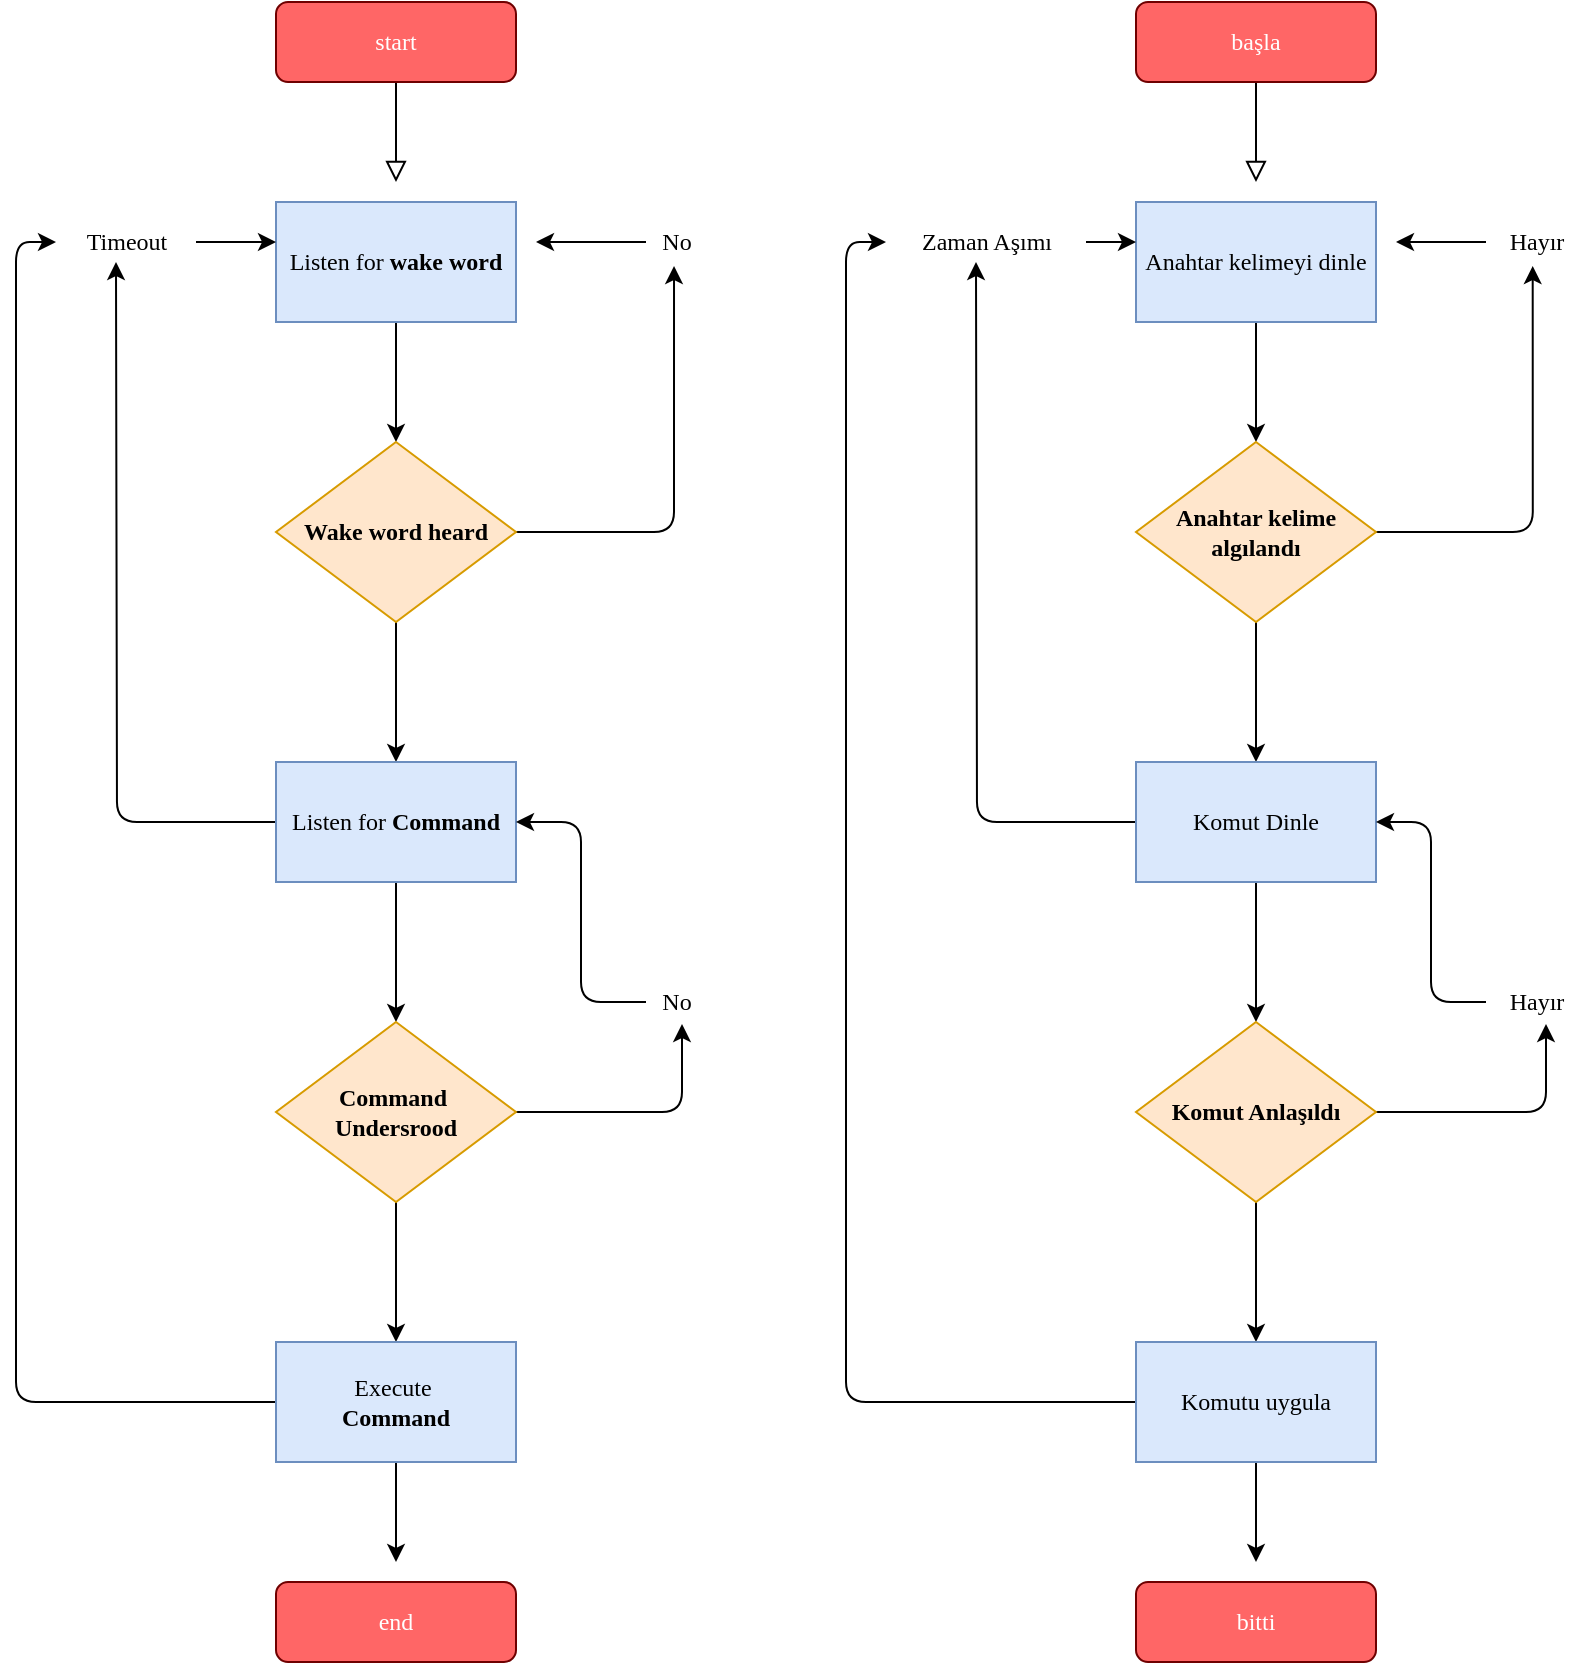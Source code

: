 <mxfile version="15.9.1" type="github">
  <diagram id="C5RBs43oDa-KdzZeNtuy" name="Page-1">
    <mxGraphModel dx="906" dy="511" grid="1" gridSize="10" guides="1" tooltips="1" connect="1" arrows="1" fold="1" page="1" pageScale="1" pageWidth="827" pageHeight="1169" math="0" shadow="0">
      <root>
        <mxCell id="WIyWlLk6GJQsqaUBKTNV-0" />
        <mxCell id="WIyWlLk6GJQsqaUBKTNV-1" parent="WIyWlLk6GJQsqaUBKTNV-0" />
        <mxCell id="WIyWlLk6GJQsqaUBKTNV-2" value="" style="rounded=1;html=1;jettySize=auto;orthogonalLoop=1;fontSize=11;endArrow=block;endFill=0;endSize=8;strokeWidth=1;shadow=0;labelBackgroundColor=none;edgeStyle=orthogonalEdgeStyle;strokeColor=#000000;" parent="WIyWlLk6GJQsqaUBKTNV-1" source="WIyWlLk6GJQsqaUBKTNV-3" edge="1">
          <mxGeometry relative="1" as="geometry">
            <mxPoint x="220" y="170" as="targetPoint" />
          </mxGeometry>
        </mxCell>
        <mxCell id="WIyWlLk6GJQsqaUBKTNV-3" value="&lt;font face=&quot;Montserrat&quot; data-font-src=&quot;https://fonts.googleapis.com/css?family=Montserrat&quot;&gt;start&lt;/font&gt;" style="rounded=1;whiteSpace=wrap;html=1;fontSize=12;glass=0;strokeWidth=1;shadow=0;fillColor=#FF6666;strokeColor=#6F0000;fontColor=#ffffff;" parent="WIyWlLk6GJQsqaUBKTNV-1" vertex="1">
          <mxGeometry x="160" y="80" width="120" height="40" as="geometry" />
        </mxCell>
        <mxCell id="kE_2sJ1kQhoXzJR4WMkd-3" value="" style="edgeStyle=orthogonalEdgeStyle;rounded=1;orthogonalLoop=1;jettySize=auto;html=1;fontFamily=Montserrat;fontSource=https%3A%2F%2Ffonts.googleapis.com%2Fcss%3Ffamily%3DMontserrat;strokeColor=#000000;" edge="1" parent="WIyWlLk6GJQsqaUBKTNV-1" source="kE_2sJ1kQhoXzJR4WMkd-0" target="kE_2sJ1kQhoXzJR4WMkd-2">
          <mxGeometry relative="1" as="geometry" />
        </mxCell>
        <mxCell id="kE_2sJ1kQhoXzJR4WMkd-0" value="&lt;font face=&quot;Montserrat&quot; data-font-src=&quot;https://fonts.googleapis.com/css?family=Montserrat&quot;&gt;Listen for &lt;b&gt;wake word&lt;/b&gt;&lt;/font&gt;" style="rounded=0;whiteSpace=wrap;html=1;fillColor=#dae8fc;strokeColor=#6c8ebf;" vertex="1" parent="WIyWlLk6GJQsqaUBKTNV-1">
          <mxGeometry x="160" y="180" width="120" height="60" as="geometry" />
        </mxCell>
        <mxCell id="kE_2sJ1kQhoXzJR4WMkd-4" style="edgeStyle=orthogonalEdgeStyle;rounded=1;orthogonalLoop=1;jettySize=auto;html=1;fontFamily=Montserrat;fontSource=https%3A%2F%2Ffonts.googleapis.com%2Fcss%3Ffamily%3DMontserrat;strokeColor=#000000;entryX=0.467;entryY=1.1;entryDx=0;entryDy=0;entryPerimeter=0;" edge="1" parent="WIyWlLk6GJQsqaUBKTNV-1" source="kE_2sJ1kQhoXzJR4WMkd-2" target="kE_2sJ1kQhoXzJR4WMkd-5">
          <mxGeometry relative="1" as="geometry">
            <mxPoint x="360" y="220" as="targetPoint" />
          </mxGeometry>
        </mxCell>
        <mxCell id="kE_2sJ1kQhoXzJR4WMkd-7" style="edgeStyle=orthogonalEdgeStyle;rounded=1;orthogonalLoop=1;jettySize=auto;html=1;fontFamily=Montserrat;fontSource=https%3A%2F%2Ffonts.googleapis.com%2Fcss%3Ffamily%3DMontserrat;strokeColor=#000000;exitX=0;exitY=0.5;exitDx=0;exitDy=0;" edge="1" parent="WIyWlLk6GJQsqaUBKTNV-1" source="kE_2sJ1kQhoXzJR4WMkd-10">
          <mxGeometry relative="1" as="geometry">
            <mxPoint x="80" y="210" as="targetPoint" />
          </mxGeometry>
        </mxCell>
        <mxCell id="kE_2sJ1kQhoXzJR4WMkd-11" style="edgeStyle=orthogonalEdgeStyle;rounded=1;orthogonalLoop=1;jettySize=auto;html=1;fontFamily=Montserrat;fontSource=https%3A%2F%2Ffonts.googleapis.com%2Fcss%3Ffamily%3DMontserrat;strokeColor=#000000;" edge="1" parent="WIyWlLk6GJQsqaUBKTNV-1" source="kE_2sJ1kQhoXzJR4WMkd-2">
          <mxGeometry relative="1" as="geometry">
            <mxPoint x="220" y="460" as="targetPoint" />
          </mxGeometry>
        </mxCell>
        <mxCell id="kE_2sJ1kQhoXzJR4WMkd-2" value="&lt;b&gt;Wake word heard&lt;/b&gt;" style="rhombus;whiteSpace=wrap;html=1;fontFamily=Montserrat;fontSource=https%3A%2F%2Ffonts.googleapis.com%2Fcss%3Ffamily%3DMontserrat;fillColor=#ffe6cc;strokeColor=#d79b00;" vertex="1" parent="WIyWlLk6GJQsqaUBKTNV-1">
          <mxGeometry x="160" y="300" width="120" height="90" as="geometry" />
        </mxCell>
        <mxCell id="kE_2sJ1kQhoXzJR4WMkd-6" style="edgeStyle=orthogonalEdgeStyle;rounded=1;orthogonalLoop=1;jettySize=auto;html=1;fontFamily=Montserrat;fontSource=https%3A%2F%2Ffonts.googleapis.com%2Fcss%3Ffamily%3DMontserrat;strokeColor=#000000;" edge="1" parent="WIyWlLk6GJQsqaUBKTNV-1" source="kE_2sJ1kQhoXzJR4WMkd-5">
          <mxGeometry relative="1" as="geometry">
            <mxPoint x="290" y="200" as="targetPoint" />
          </mxGeometry>
        </mxCell>
        <mxCell id="kE_2sJ1kQhoXzJR4WMkd-5" value="No" style="text;html=1;align=center;verticalAlign=middle;resizable=0;points=[];autosize=1;strokeColor=none;fillColor=none;fontFamily=Montserrat;" vertex="1" parent="WIyWlLk6GJQsqaUBKTNV-1">
          <mxGeometry x="345" y="190" width="30" height="20" as="geometry" />
        </mxCell>
        <mxCell id="kE_2sJ1kQhoXzJR4WMkd-9" style="edgeStyle=orthogonalEdgeStyle;rounded=1;orthogonalLoop=1;jettySize=auto;html=1;fontFamily=Montserrat;fontSource=https%3A%2F%2Ffonts.googleapis.com%2Fcss%3Ffamily%3DMontserrat;strokeColor=#000000;" edge="1" parent="WIyWlLk6GJQsqaUBKTNV-1" source="kE_2sJ1kQhoXzJR4WMkd-8">
          <mxGeometry relative="1" as="geometry">
            <mxPoint x="160" y="200" as="targetPoint" />
          </mxGeometry>
        </mxCell>
        <mxCell id="kE_2sJ1kQhoXzJR4WMkd-8" value="Timeout" style="text;html=1;align=center;verticalAlign=middle;resizable=0;points=[];autosize=1;strokeColor=none;fillColor=none;fontFamily=Montserrat;" vertex="1" parent="WIyWlLk6GJQsqaUBKTNV-1">
          <mxGeometry x="50" y="190" width="70" height="20" as="geometry" />
        </mxCell>
        <mxCell id="kE_2sJ1kQhoXzJR4WMkd-18" style="edgeStyle=orthogonalEdgeStyle;rounded=1;orthogonalLoop=1;jettySize=auto;html=1;entryX=0.5;entryY=0;entryDx=0;entryDy=0;fontFamily=Montserrat;fontSource=https%3A%2F%2Ffonts.googleapis.com%2Fcss%3Ffamily%3DMontserrat;strokeColor=#000000;" edge="1" parent="WIyWlLk6GJQsqaUBKTNV-1" source="kE_2sJ1kQhoXzJR4WMkd-10" target="kE_2sJ1kQhoXzJR4WMkd-16">
          <mxGeometry relative="1" as="geometry" />
        </mxCell>
        <mxCell id="kE_2sJ1kQhoXzJR4WMkd-10" value="&lt;font face=&quot;Montserrat&quot;&gt;Listen for &lt;b&gt;Command&lt;/b&gt;&lt;/font&gt;" style="rounded=0;whiteSpace=wrap;html=1;fillColor=#dae8fc;strokeColor=#6c8ebf;" vertex="1" parent="WIyWlLk6GJQsqaUBKTNV-1">
          <mxGeometry x="160" y="460" width="120" height="60" as="geometry" />
        </mxCell>
        <mxCell id="kE_2sJ1kQhoXzJR4WMkd-15" style="edgeStyle=orthogonalEdgeStyle;rounded=1;orthogonalLoop=1;jettySize=auto;html=1;fontFamily=Montserrat;fontSource=https%3A%2F%2Ffonts.googleapis.com%2Fcss%3Ffamily%3DMontserrat;strokeColor=#000000;" edge="1" parent="WIyWlLk6GJQsqaUBKTNV-1" source="kE_2sJ1kQhoXzJR4WMkd-16">
          <mxGeometry relative="1" as="geometry">
            <mxPoint x="220" y="750" as="targetPoint" />
          </mxGeometry>
        </mxCell>
        <mxCell id="kE_2sJ1kQhoXzJR4WMkd-20" style="edgeStyle=orthogonalEdgeStyle;rounded=1;orthogonalLoop=1;jettySize=auto;html=1;entryX=0.6;entryY=1.05;entryDx=0;entryDy=0;entryPerimeter=0;fontFamily=Montserrat;fontSource=https%3A%2F%2Ffonts.googleapis.com%2Fcss%3Ffamily%3DMontserrat;strokeColor=#000000;" edge="1" parent="WIyWlLk6GJQsqaUBKTNV-1" source="kE_2sJ1kQhoXzJR4WMkd-16" target="kE_2sJ1kQhoXzJR4WMkd-19">
          <mxGeometry relative="1" as="geometry" />
        </mxCell>
        <mxCell id="kE_2sJ1kQhoXzJR4WMkd-16" value="&lt;b&gt;Command&amp;nbsp;&lt;br&gt;Undersrood&lt;br&gt;&lt;/b&gt;" style="rhombus;whiteSpace=wrap;html=1;fontFamily=Montserrat;fontSource=https%3A%2F%2Ffonts.googleapis.com%2Fcss%3Ffamily%3DMontserrat;fillColor=#ffe6cc;strokeColor=#d79b00;" vertex="1" parent="WIyWlLk6GJQsqaUBKTNV-1">
          <mxGeometry x="160" y="590" width="120" height="90" as="geometry" />
        </mxCell>
        <mxCell id="kE_2sJ1kQhoXzJR4WMkd-22" style="edgeStyle=orthogonalEdgeStyle;rounded=1;orthogonalLoop=1;jettySize=auto;html=1;fontFamily=Montserrat;fontSource=https%3A%2F%2Ffonts.googleapis.com%2Fcss%3Ffamily%3DMontserrat;strokeColor=#000000;entryX=0;entryY=0.5;entryDx=0;entryDy=0;entryPerimeter=0;" edge="1" parent="WIyWlLk6GJQsqaUBKTNV-1" source="kE_2sJ1kQhoXzJR4WMkd-17" target="kE_2sJ1kQhoXzJR4WMkd-8">
          <mxGeometry relative="1" as="geometry">
            <mxPoint x="20" y="200" as="targetPoint" />
          </mxGeometry>
        </mxCell>
        <mxCell id="kE_2sJ1kQhoXzJR4WMkd-24" style="edgeStyle=orthogonalEdgeStyle;rounded=1;orthogonalLoop=1;jettySize=auto;html=1;fontFamily=Montserrat;fontSource=https%3A%2F%2Ffonts.googleapis.com%2Fcss%3Ffamily%3DMontserrat;strokeColor=#000000;" edge="1" parent="WIyWlLk6GJQsqaUBKTNV-1" source="kE_2sJ1kQhoXzJR4WMkd-17">
          <mxGeometry relative="1" as="geometry">
            <mxPoint x="220" y="860" as="targetPoint" />
          </mxGeometry>
        </mxCell>
        <mxCell id="kE_2sJ1kQhoXzJR4WMkd-17" value="&lt;font face=&quot;Montserrat&quot;&gt;Execute&amp;nbsp;&lt;br&gt;&lt;b&gt;Command&lt;/b&gt;&lt;br&gt;&lt;/font&gt;" style="rounded=0;whiteSpace=wrap;html=1;fillColor=#dae8fc;strokeColor=#6c8ebf;" vertex="1" parent="WIyWlLk6GJQsqaUBKTNV-1">
          <mxGeometry x="160" y="750" width="120" height="60" as="geometry" />
        </mxCell>
        <mxCell id="kE_2sJ1kQhoXzJR4WMkd-21" style="edgeStyle=orthogonalEdgeStyle;rounded=1;orthogonalLoop=1;jettySize=auto;html=1;fontFamily=Montserrat;fontSource=https%3A%2F%2Ffonts.googleapis.com%2Fcss%3Ffamily%3DMontserrat;strokeColor=#000000;entryX=1;entryY=0.5;entryDx=0;entryDy=0;" edge="1" parent="WIyWlLk6GJQsqaUBKTNV-1" source="kE_2sJ1kQhoXzJR4WMkd-19" target="kE_2sJ1kQhoXzJR4WMkd-10">
          <mxGeometry relative="1" as="geometry">
            <mxPoint x="360" y="480" as="targetPoint" />
          </mxGeometry>
        </mxCell>
        <mxCell id="kE_2sJ1kQhoXzJR4WMkd-19" value="No" style="text;html=1;align=center;verticalAlign=middle;resizable=0;points=[];autosize=1;strokeColor=none;fillColor=none;fontFamily=Montserrat;" vertex="1" parent="WIyWlLk6GJQsqaUBKTNV-1">
          <mxGeometry x="345" y="570" width="30" height="20" as="geometry" />
        </mxCell>
        <mxCell id="kE_2sJ1kQhoXzJR4WMkd-23" value="&lt;font face=&quot;Montserrat&quot; data-font-src=&quot;https://fonts.googleapis.com/css?family=Montserrat&quot;&gt;end&lt;/font&gt;" style="rounded=1;whiteSpace=wrap;html=1;fontSize=12;glass=0;strokeWidth=1;shadow=0;fillColor=#FF6666;strokeColor=#6F0000;fontColor=#ffffff;" vertex="1" parent="WIyWlLk6GJQsqaUBKTNV-1">
          <mxGeometry x="160" y="870" width="120" height="40" as="geometry" />
        </mxCell>
        <mxCell id="kE_2sJ1kQhoXzJR4WMkd-25" value="" style="rounded=1;html=1;jettySize=auto;orthogonalLoop=1;fontSize=11;endArrow=block;endFill=0;endSize=8;strokeWidth=1;shadow=0;labelBackgroundColor=none;edgeStyle=orthogonalEdgeStyle;strokeColor=#000000;" edge="1" parent="WIyWlLk6GJQsqaUBKTNV-1" source="kE_2sJ1kQhoXzJR4WMkd-26">
          <mxGeometry relative="1" as="geometry">
            <mxPoint x="650" y="170" as="targetPoint" />
          </mxGeometry>
        </mxCell>
        <mxCell id="kE_2sJ1kQhoXzJR4WMkd-26" value="&lt;font face=&quot;Montserrat&quot; data-font-src=&quot;https://fonts.googleapis.com/css?family=Montserrat&quot;&gt;başla&lt;/font&gt;" style="rounded=1;whiteSpace=wrap;html=1;fontSize=12;glass=0;strokeWidth=1;shadow=0;fillColor=#FF6666;strokeColor=#6F0000;fontColor=#ffffff;" vertex="1" parent="WIyWlLk6GJQsqaUBKTNV-1">
          <mxGeometry x="590" y="80" width="120" height="40" as="geometry" />
        </mxCell>
        <mxCell id="kE_2sJ1kQhoXzJR4WMkd-27" value="" style="edgeStyle=orthogonalEdgeStyle;rounded=1;orthogonalLoop=1;jettySize=auto;html=1;fontFamily=Montserrat;fontSource=https%3A%2F%2Ffonts.googleapis.com%2Fcss%3Ffamily%3DMontserrat;strokeColor=#000000;" edge="1" parent="WIyWlLk6GJQsqaUBKTNV-1" source="kE_2sJ1kQhoXzJR4WMkd-28" target="kE_2sJ1kQhoXzJR4WMkd-32">
          <mxGeometry relative="1" as="geometry" />
        </mxCell>
        <mxCell id="kE_2sJ1kQhoXzJR4WMkd-28" value="&lt;font face=&quot;Montserrat&quot;&gt;Anahtar kelimeyi dinle&lt;/font&gt;" style="rounded=0;whiteSpace=wrap;html=1;fillColor=#dae8fc;strokeColor=#6c8ebf;" vertex="1" parent="WIyWlLk6GJQsqaUBKTNV-1">
          <mxGeometry x="590" y="180" width="120" height="60" as="geometry" />
        </mxCell>
        <mxCell id="kE_2sJ1kQhoXzJR4WMkd-29" style="edgeStyle=orthogonalEdgeStyle;rounded=1;orthogonalLoop=1;jettySize=auto;html=1;fontFamily=Montserrat;fontSource=https%3A%2F%2Ffonts.googleapis.com%2Fcss%3Ffamily%3DMontserrat;strokeColor=#000000;entryX=0.467;entryY=1.1;entryDx=0;entryDy=0;entryPerimeter=0;" edge="1" parent="WIyWlLk6GJQsqaUBKTNV-1" source="kE_2sJ1kQhoXzJR4WMkd-32" target="kE_2sJ1kQhoXzJR4WMkd-34">
          <mxGeometry relative="1" as="geometry">
            <mxPoint x="790" y="220" as="targetPoint" />
          </mxGeometry>
        </mxCell>
        <mxCell id="kE_2sJ1kQhoXzJR4WMkd-30" style="edgeStyle=orthogonalEdgeStyle;rounded=1;orthogonalLoop=1;jettySize=auto;html=1;fontFamily=Montserrat;fontSource=https%3A%2F%2Ffonts.googleapis.com%2Fcss%3Ffamily%3DMontserrat;strokeColor=#000000;exitX=0;exitY=0.5;exitDx=0;exitDy=0;" edge="1" parent="WIyWlLk6GJQsqaUBKTNV-1" source="kE_2sJ1kQhoXzJR4WMkd-38">
          <mxGeometry relative="1" as="geometry">
            <mxPoint x="510" y="210" as="targetPoint" />
          </mxGeometry>
        </mxCell>
        <mxCell id="kE_2sJ1kQhoXzJR4WMkd-31" style="edgeStyle=orthogonalEdgeStyle;rounded=1;orthogonalLoop=1;jettySize=auto;html=1;fontFamily=Montserrat;fontSource=https%3A%2F%2Ffonts.googleapis.com%2Fcss%3Ffamily%3DMontserrat;strokeColor=#000000;" edge="1" parent="WIyWlLk6GJQsqaUBKTNV-1" source="kE_2sJ1kQhoXzJR4WMkd-32">
          <mxGeometry relative="1" as="geometry">
            <mxPoint x="650" y="460" as="targetPoint" />
          </mxGeometry>
        </mxCell>
        <mxCell id="kE_2sJ1kQhoXzJR4WMkd-32" value="&lt;b&gt;Anahtar kelime algılandı&lt;/b&gt;" style="rhombus;whiteSpace=wrap;html=1;fontFamily=Montserrat;fontSource=https%3A%2F%2Ffonts.googleapis.com%2Fcss%3Ffamily%3DMontserrat;fillColor=#ffe6cc;strokeColor=#d79b00;" vertex="1" parent="WIyWlLk6GJQsqaUBKTNV-1">
          <mxGeometry x="590" y="300" width="120" height="90" as="geometry" />
        </mxCell>
        <mxCell id="kE_2sJ1kQhoXzJR4WMkd-33" style="edgeStyle=orthogonalEdgeStyle;rounded=1;orthogonalLoop=1;jettySize=auto;html=1;fontFamily=Montserrat;fontSource=https%3A%2F%2Ffonts.googleapis.com%2Fcss%3Ffamily%3DMontserrat;strokeColor=#000000;" edge="1" parent="WIyWlLk6GJQsqaUBKTNV-1" source="kE_2sJ1kQhoXzJR4WMkd-34">
          <mxGeometry relative="1" as="geometry">
            <mxPoint x="720" y="200" as="targetPoint" />
          </mxGeometry>
        </mxCell>
        <mxCell id="kE_2sJ1kQhoXzJR4WMkd-34" value="Hayır" style="text;html=1;align=center;verticalAlign=middle;resizable=0;points=[];autosize=1;strokeColor=none;fillColor=none;fontFamily=Montserrat;" vertex="1" parent="WIyWlLk6GJQsqaUBKTNV-1">
          <mxGeometry x="765" y="190" width="50" height="20" as="geometry" />
        </mxCell>
        <mxCell id="kE_2sJ1kQhoXzJR4WMkd-35" style="edgeStyle=orthogonalEdgeStyle;rounded=1;orthogonalLoop=1;jettySize=auto;html=1;fontFamily=Montserrat;fontSource=https%3A%2F%2Ffonts.googleapis.com%2Fcss%3Ffamily%3DMontserrat;strokeColor=#000000;" edge="1" parent="WIyWlLk6GJQsqaUBKTNV-1" source="kE_2sJ1kQhoXzJR4WMkd-36">
          <mxGeometry relative="1" as="geometry">
            <mxPoint x="590" y="200" as="targetPoint" />
          </mxGeometry>
        </mxCell>
        <mxCell id="kE_2sJ1kQhoXzJR4WMkd-36" value="Zaman Aşımı" style="text;html=1;align=center;verticalAlign=middle;resizable=0;points=[];autosize=1;strokeColor=none;fillColor=none;fontFamily=Montserrat;" vertex="1" parent="WIyWlLk6GJQsqaUBKTNV-1">
          <mxGeometry x="465" y="190" width="100" height="20" as="geometry" />
        </mxCell>
        <mxCell id="kE_2sJ1kQhoXzJR4WMkd-37" style="edgeStyle=orthogonalEdgeStyle;rounded=1;orthogonalLoop=1;jettySize=auto;html=1;entryX=0.5;entryY=0;entryDx=0;entryDy=0;fontFamily=Montserrat;fontSource=https%3A%2F%2Ffonts.googleapis.com%2Fcss%3Ffamily%3DMontserrat;strokeColor=#000000;" edge="1" parent="WIyWlLk6GJQsqaUBKTNV-1" source="kE_2sJ1kQhoXzJR4WMkd-38" target="kE_2sJ1kQhoXzJR4WMkd-41">
          <mxGeometry relative="1" as="geometry" />
        </mxCell>
        <mxCell id="kE_2sJ1kQhoXzJR4WMkd-38" value="&lt;font face=&quot;Montserrat&quot;&gt;Komut Dinle&lt;/font&gt;" style="rounded=0;whiteSpace=wrap;html=1;fillColor=#dae8fc;strokeColor=#6c8ebf;" vertex="1" parent="WIyWlLk6GJQsqaUBKTNV-1">
          <mxGeometry x="590" y="460" width="120" height="60" as="geometry" />
        </mxCell>
        <mxCell id="kE_2sJ1kQhoXzJR4WMkd-39" style="edgeStyle=orthogonalEdgeStyle;rounded=1;orthogonalLoop=1;jettySize=auto;html=1;fontFamily=Montserrat;fontSource=https%3A%2F%2Ffonts.googleapis.com%2Fcss%3Ffamily%3DMontserrat;strokeColor=#000000;" edge="1" parent="WIyWlLk6GJQsqaUBKTNV-1" source="kE_2sJ1kQhoXzJR4WMkd-41">
          <mxGeometry relative="1" as="geometry">
            <mxPoint x="650" y="750" as="targetPoint" />
          </mxGeometry>
        </mxCell>
        <mxCell id="kE_2sJ1kQhoXzJR4WMkd-40" style="edgeStyle=orthogonalEdgeStyle;rounded=1;orthogonalLoop=1;jettySize=auto;html=1;entryX=0.6;entryY=1.05;entryDx=0;entryDy=0;entryPerimeter=0;fontFamily=Montserrat;fontSource=https%3A%2F%2Ffonts.googleapis.com%2Fcss%3Ffamily%3DMontserrat;strokeColor=#000000;" edge="1" parent="WIyWlLk6GJQsqaUBKTNV-1" source="kE_2sJ1kQhoXzJR4WMkd-41" target="kE_2sJ1kQhoXzJR4WMkd-46">
          <mxGeometry relative="1" as="geometry" />
        </mxCell>
        <mxCell id="kE_2sJ1kQhoXzJR4WMkd-41" value="&lt;b&gt;Komut Anlaşıldı&lt;br&gt;&lt;/b&gt;" style="rhombus;whiteSpace=wrap;html=1;fontFamily=Montserrat;fontSource=https%3A%2F%2Ffonts.googleapis.com%2Fcss%3Ffamily%3DMontserrat;fillColor=#ffe6cc;strokeColor=#d79b00;" vertex="1" parent="WIyWlLk6GJQsqaUBKTNV-1">
          <mxGeometry x="590" y="590" width="120" height="90" as="geometry" />
        </mxCell>
        <mxCell id="kE_2sJ1kQhoXzJR4WMkd-42" style="edgeStyle=orthogonalEdgeStyle;rounded=1;orthogonalLoop=1;jettySize=auto;html=1;fontFamily=Montserrat;fontSource=https%3A%2F%2Ffonts.googleapis.com%2Fcss%3Ffamily%3DMontserrat;strokeColor=#000000;entryX=0;entryY=0.5;entryDx=0;entryDy=0;entryPerimeter=0;" edge="1" parent="WIyWlLk6GJQsqaUBKTNV-1" source="kE_2sJ1kQhoXzJR4WMkd-44" target="kE_2sJ1kQhoXzJR4WMkd-36">
          <mxGeometry relative="1" as="geometry">
            <mxPoint x="450" y="200" as="targetPoint" />
          </mxGeometry>
        </mxCell>
        <mxCell id="kE_2sJ1kQhoXzJR4WMkd-43" style="edgeStyle=orthogonalEdgeStyle;rounded=1;orthogonalLoop=1;jettySize=auto;html=1;fontFamily=Montserrat;fontSource=https%3A%2F%2Ffonts.googleapis.com%2Fcss%3Ffamily%3DMontserrat;strokeColor=#000000;" edge="1" parent="WIyWlLk6GJQsqaUBKTNV-1" source="kE_2sJ1kQhoXzJR4WMkd-44">
          <mxGeometry relative="1" as="geometry">
            <mxPoint x="650" y="860" as="targetPoint" />
          </mxGeometry>
        </mxCell>
        <mxCell id="kE_2sJ1kQhoXzJR4WMkd-44" value="&lt;font face=&quot;Montserrat&quot;&gt;Komutu uygula&lt;br&gt;&lt;/font&gt;" style="rounded=0;whiteSpace=wrap;html=1;fillColor=#dae8fc;strokeColor=#6c8ebf;" vertex="1" parent="WIyWlLk6GJQsqaUBKTNV-1">
          <mxGeometry x="590" y="750" width="120" height="60" as="geometry" />
        </mxCell>
        <mxCell id="kE_2sJ1kQhoXzJR4WMkd-45" style="edgeStyle=orthogonalEdgeStyle;rounded=1;orthogonalLoop=1;jettySize=auto;html=1;fontFamily=Montserrat;fontSource=https%3A%2F%2Ffonts.googleapis.com%2Fcss%3Ffamily%3DMontserrat;strokeColor=#000000;entryX=1;entryY=0.5;entryDx=0;entryDy=0;" edge="1" parent="WIyWlLk6GJQsqaUBKTNV-1" source="kE_2sJ1kQhoXzJR4WMkd-46" target="kE_2sJ1kQhoXzJR4WMkd-38">
          <mxGeometry relative="1" as="geometry">
            <mxPoint x="790" y="480" as="targetPoint" />
          </mxGeometry>
        </mxCell>
        <mxCell id="kE_2sJ1kQhoXzJR4WMkd-46" value="Hayır" style="text;html=1;align=center;verticalAlign=middle;resizable=0;points=[];autosize=1;strokeColor=none;fillColor=none;fontFamily=Montserrat;" vertex="1" parent="WIyWlLk6GJQsqaUBKTNV-1">
          <mxGeometry x="765" y="570" width="50" height="20" as="geometry" />
        </mxCell>
        <mxCell id="kE_2sJ1kQhoXzJR4WMkd-47" value="&lt;font face=&quot;Montserrat&quot; data-font-src=&quot;https://fonts.googleapis.com/css?family=Montserrat&quot;&gt;bitti&lt;/font&gt;" style="rounded=1;whiteSpace=wrap;html=1;fontSize=12;glass=0;strokeWidth=1;shadow=0;fillColor=#FF6666;strokeColor=#6F0000;fontColor=#ffffff;" vertex="1" parent="WIyWlLk6GJQsqaUBKTNV-1">
          <mxGeometry x="590" y="870" width="120" height="40" as="geometry" />
        </mxCell>
      </root>
    </mxGraphModel>
  </diagram>
</mxfile>
